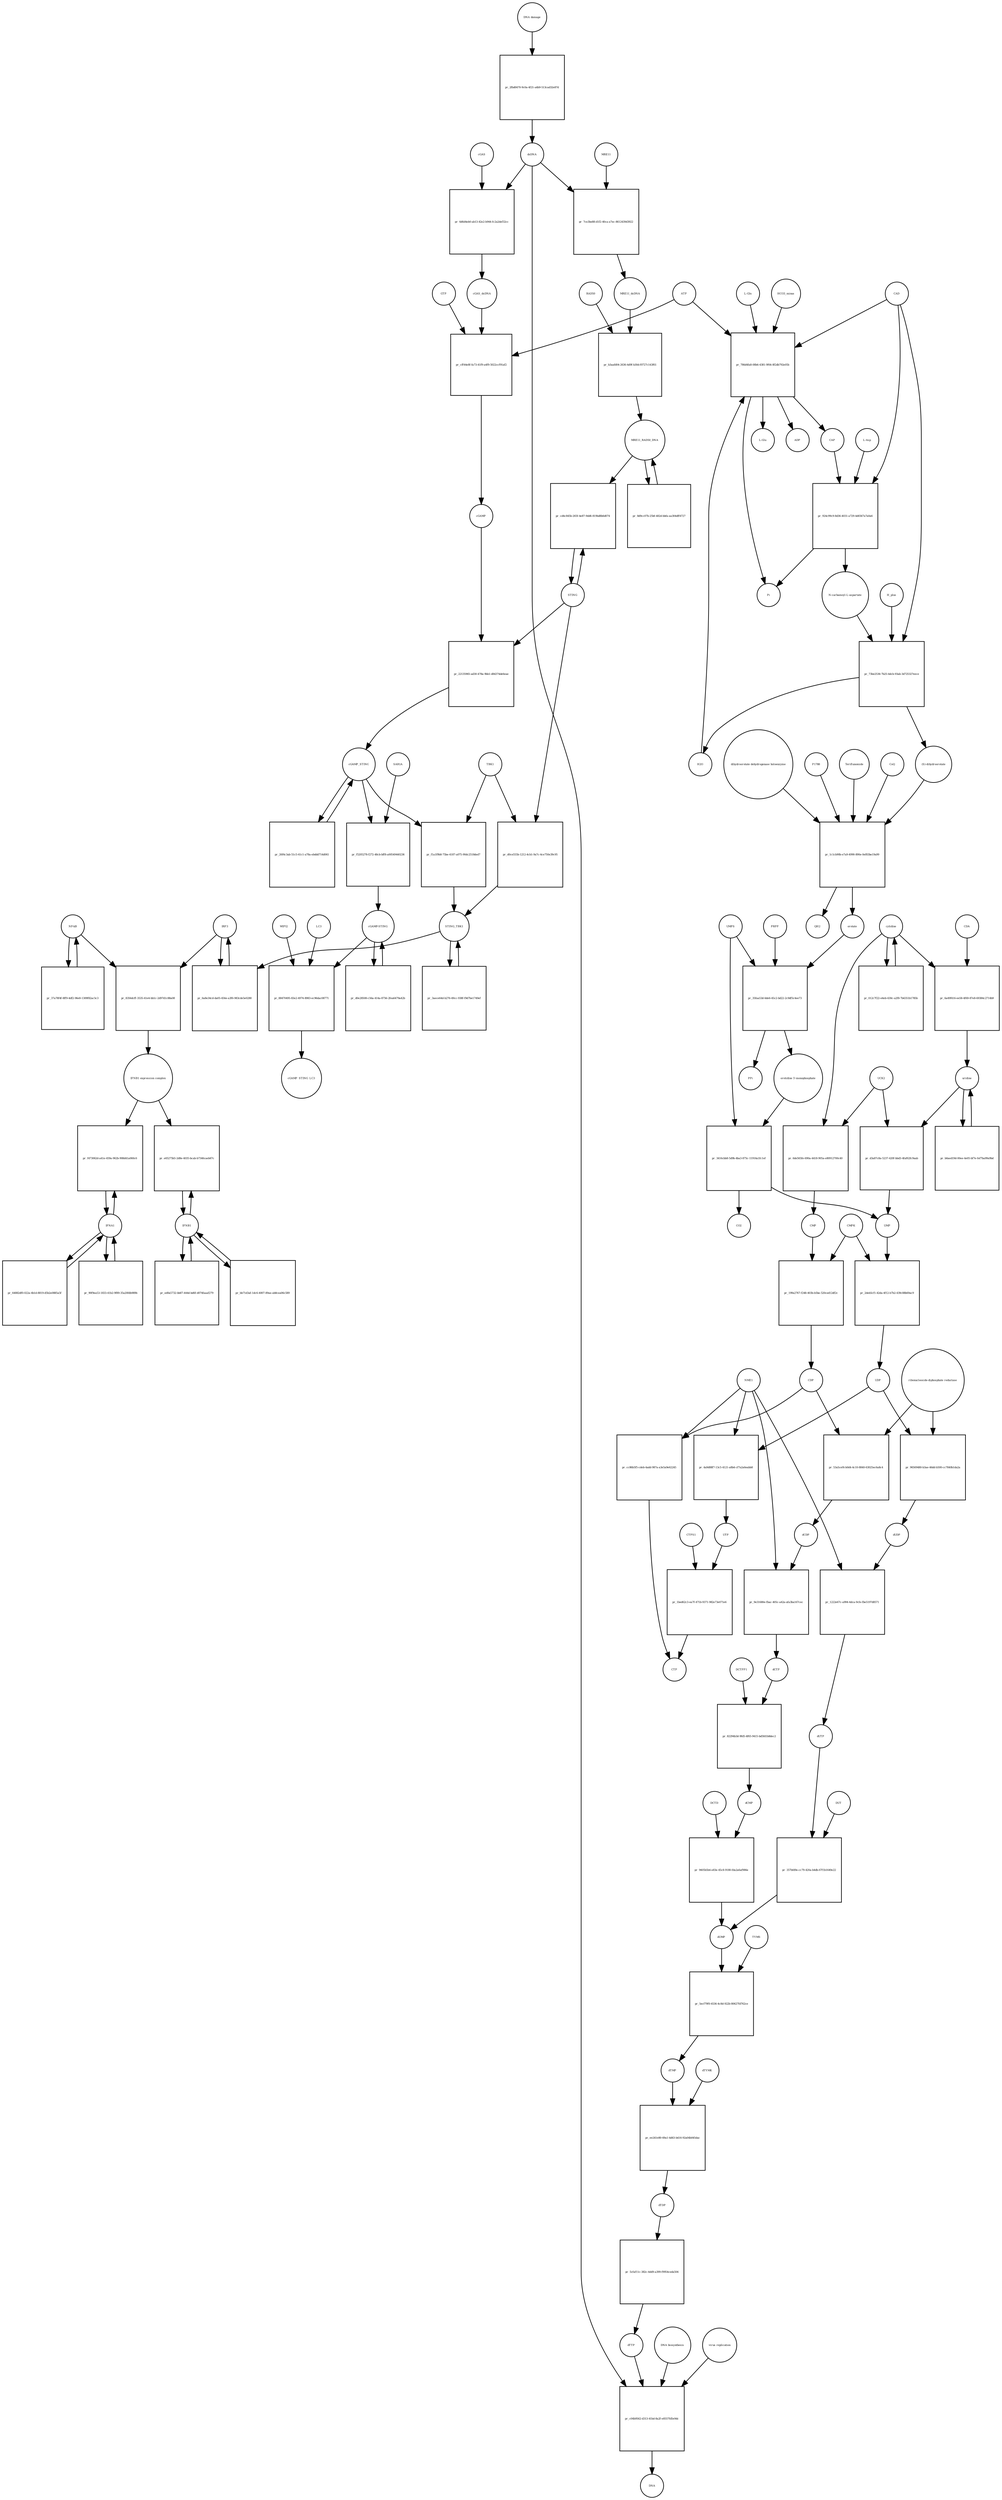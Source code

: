 strict digraph  {
"NF-kB" [annotation="urn_miriam_obo.go_GO%3A0071159", bipartite=0, cls=complex, fontsize=4, label="NF-kB", shape=circle];
"pr_8356dcff-3535-41e4-bb1c-2d97d1c88a08" [annotation="", bipartite=1, cls=process, fontsize=4, label="pr_8356dcff-3535-41e4-bb1c-2d97d1c88a08", shape=square];
"IFNB1 expression complex" [annotation="", bipartite=0, cls=complex, fontsize=4, label="IFNB1 expression complex", shape=circle];
IRF3 [annotation="urn_miriam_hgnc_6118|urn_miriam_uniprot_Q14653|urn_miriam_ensembl_ENSG00000126456|urn_miriam_refseq_NM_001571|urn_miriam_hgnc.symbol_IRF3|urn_miriam_ncbigene_3661", bipartite=0, cls="macromolecule multimer", fontsize=4, label=IRF3, shape=circle];
dCDP [annotation="urn_miriam_obo.chebi_CHEBI%3A28846", bipartite=0, cls="simple chemical", fontsize=4, label=dCDP, shape=circle];
"pr_9e31680e-fbac-405c-a42a-afa3ba167cec" [annotation="", bipartite=1, cls=process, fontsize=4, label="pr_9e31680e-fbac-405c-a42a-afa3ba167cec", shape=square];
dCTP [annotation="urn_miriam_obo.chebi_CHEBI%3A16311", bipartite=0, cls="simple chemical", fontsize=4, label=dCTP, shape=circle];
NME1 [annotation="urn_miriam_uniprot_P15531|urn_miriam_hgnc_7849", bipartite=0, cls=macromolecule, fontsize=4, label=NME1, shape=circle];
uridine [annotation="urn_miriam_obo.chebi_CHEBI%3A16704", bipartite=0, cls="simple chemical", fontsize=4, label=uridine, shape=circle];
"pr_d3a87c8a-5237-420f-bbd3-4faf62fc9aab" [annotation="", bipartite=1, cls=process, fontsize=4, label="pr_d3a87c8a-5237-420f-bbd3-4faf62fc9aab", shape=square];
UMP [annotation="urn_miriam_obo.chebi_CHEBI%3A57865", bipartite=0, cls="simple chemical", fontsize=4, label=UMP, shape=circle];
UCK2 [annotation="urn_miriam_uniprot_Q9HA47|urn_miriam_hgnc_HGNC%3A12562", bipartite=0, cls=macromolecule, fontsize=4, label=UCK2, shape=circle];
"orotidine 5'-monophosphate" [annotation="urn_miriam_obo.chebi_CHEBI%3A15842", bipartite=0, cls="simple chemical", fontsize=4, label="orotidine 5'-monophosphate", shape=circle];
"pr_3416cbb8-5d9b-4ba3-875c-11916a1fc1ef" [annotation="", bipartite=1, cls=process, fontsize=4, label="pr_3416cbb8-5d9b-4ba3-875c-11916a1fc1ef", shape=square];
UMPS [annotation="urn_miriam_ncbigene_7372|urn_miriam_refseq_NM_000373|urn_miriam_hgnc.symbol_UMPS|urn_miriam_hgnc_12563|urn_miriam_ensembl_ENSG00000114491|urn_miriam_uniprot_P11172", bipartite=0, cls="macromolecule multimer", fontsize=4, label=UMPS, shape=circle];
CO2 [annotation="urn_miriam_obo.chebi_CHEBI%3A16526", bipartite=0, cls="simple chemical", fontsize=4, label=CO2, shape=circle];
UTP [annotation="urn_miriam_obo.chebi_CHEBI%3A15713", bipartite=0, cls="simple chemical", fontsize=4, label=UTP, shape=circle];
"pr_1bed62c3-ea7f-471b-9371-982e73e071e6" [annotation="", bipartite=1, cls=process, fontsize=4, label="pr_1bed62c3-ea7f-471b-9371-982e73e071e6", shape=square];
CTP [annotation="urn_miriam_obo.chebi_CHEBI%3A17677", bipartite=0, cls="simple chemical", fontsize=4, label=CTP, shape=circle];
CTPS1 [annotation="urn_miriam_hgnc_HGNC%3A2519|urn_miriam_uniprot_P17812", bipartite=0, cls=macromolecule, fontsize=4, label=CTPS1, shape=circle];
UDP [annotation="urn_miriam_obo.chebi_CHEBI%3A17659", bipartite=0, cls="simple chemical", fontsize=4, label=UDP, shape=circle];
"pr_96569480-b3ae-46dd-b500-cc7840b1da2a" [annotation="", bipartite=1, cls=process, fontsize=4, label="pr_96569480-b3ae-46dd-b500-cc7840b1da2a", shape=square];
dUDP [annotation="urn_miriam_obo.chebi_CHEBI%3A28850", bipartite=0, cls="simple chemical", fontsize=4, label=dUDP, shape=circle];
"ribonucleoside-diphosphate reductase" [annotation="urn_miriam_brenda_1.17.4.1|urn_miriam_obo.go_GO%3A0005971", bipartite=0, cls=complex, fontsize=4, label="ribonucleoside-diphosphate reductase", shape=circle];
IFNB1 [annotation="urn_miriam_ensembl_ENSG00000171855|urn_miriam_hgnc.symbol_IFNB1|urn_miriam_hgnc_5434|urn_miriam_uniprot_P01574|urn_miriam_refseq_NM_002176|urn_miriam_ncbigene_3456", bipartite=0, cls=macromolecule, fontsize=4, label=IFNB1, shape=circle];
"pr_e65275b5-2d8e-4035-bcab-b7346caeb67c" [annotation="", bipartite=1, cls=process, fontsize=4, label="pr_e65275b5-2d8e-4035-bcab-b7346caeb67c", shape=square];
"pr_2deb5cf1-42da-4f12-b7b2-439c88b69ac9" [annotation="", bipartite=1, cls=process, fontsize=4, label="pr_2deb5cf1-42da-4f12-b7b2-439c88b69ac9", shape=square];
CMPK [annotation="urn_miriam_uniprot_P30085|urn_miriam_hgnc_HGNC%3A18170", bipartite=0, cls=macromolecule, fontsize=4, label=CMPK, shape=circle];
"cGAMP-STING" [annotation="", bipartite=0, cls=complex, fontsize=4, label="cGAMP-STING", shape=circle];
"pr_d0e28508-c56a-414a-8756-2fea6479a42b" [annotation="", bipartite=1, cls=process, fontsize=4, label="pr_d0e28508-c56a-414a-8756-2fea6479a42b", shape=square];
IFNA1 [annotation="urn_miriam_hgnc.symbol_IFNA1|urn_miriam_ncbigene_3439|urn_miriam_refseq_NM_024013|urn_miriam_uniprot_P01562|urn_miriam_hgnc_5417|urn_miriam_ensembl_ENSG00000197919", bipartite=0, cls=macromolecule, fontsize=4, label=IFNA1, shape=circle];
"pr_f473062d-a41e-459a-962b-908d41a060c6" [annotation="", bipartite=1, cls=process, fontsize=4, label="pr_f473062d-a41e-459a-962b-908d41a060c6", shape=square];
"pr_b6aed19d-00ee-4e05-bf7e-fef7ba99a9bd" [annotation="", bipartite=1, cls=process, fontsize=4, label="pr_b6aed19d-00ee-4e05-bf7e-fef7ba99a9bd", shape=square];
CDP [annotation="urn_miriam_obo.chebi_CHEBI%3A17239", bipartite=0, cls="simple chemical", fontsize=4, label=CDP, shape=circle];
"pr_53a5cef4-b0d4-4c10-8840-63025ec6a8c4" [annotation="", bipartite=1, cls=process, fontsize=4, label="pr_53a5cef4-b0d4-4c10-8840-63025ec6a8c4", shape=square];
"pr_cc86b5f5-cdeb-4add-987a-a3e5a9e62245" [annotation="", bipartite=1, cls=process, fontsize=4, label="pr_cc86b5f5-cdeb-4add-987a-a3e5a9e62245", shape=square];
dTDP [annotation="urn_miriam_obo.chebi_CHEBI%3A18075", bipartite=0, cls="simple chemical", fontsize=4, label=dTDP, shape=circle];
"pr_5cfaf11c-382c-4dd9-a399-f9954ceda504" [annotation="", bipartite=1, cls=process, fontsize=4, label="pr_5cfaf11c-382c-4dd9-a399-f9954ceda504", shape=square];
dTTP [annotation="urn_miriam_obo.chebi_CHEBI%3A18077", bipartite=0, cls="simple chemical", fontsize=4, label=dTTP, shape=circle];
CMP [annotation="urn_miriam_obo.chebi_CHEBI%3A17361", bipartite=0, cls="simple chemical", fontsize=4, label=CMP, shape=circle];
"pr_199a2767-f248-403b-b5be-520ced12df2c" [annotation="", bipartite=1, cls=process, fontsize=4, label="pr_199a2767-f248-403b-b5be-520ced12df2c", shape=square];
dUMP [annotation="urn_miriam_obo.chebi_CHEBI%3A17622", bipartite=0, cls="simple chemical", fontsize=4, label=dUMP, shape=circle];
"pr_5ecf79f0-4536-4c8d-922b-80627fd762ce" [annotation="", bipartite=1, cls=process, fontsize=4, label="pr_5ecf79f0-4536-4c8d-922b-80627fd762ce", shape=square];
dTMP [annotation="urn_miriam_obo.chebi_CHEBI%3A17013", bipartite=0, cls="simple chemical", fontsize=4, label=dTMP, shape=circle];
TYMS [annotation="urn_miriam_uniprot_P04818|urn_miriam_hgnc_HGNC%3A12441", bipartite=0, cls=macromolecule, fontsize=4, label=TYMS, shape=circle];
dsDNA [annotation="urn_miriam_obo.chebi_CHEBI%3A75909", bipartite=0, cls="simple chemical", fontsize=4, label=dsDNA, shape=circle];
"pr_c04b9562-d313-41bd-8a2f-e8557fd5e9dc" [annotation="", bipartite=1, cls=process, fontsize=4, label="pr_c04b9562-d313-41bd-8a2f-e8557fd5e9dc", shape=square];
DNA [annotation="", bipartite=0, cls="nucleic acid feature", fontsize=4, label=DNA, shape=circle];
"DNA biosynthesis" [annotation="urn_miriam_obo.go_GO%3A0071897", bipartite=0, cls=phenotype, fontsize=4, label="DNA biosynthesis", shape=circle];
"virus replication" [annotation="urn_miriam_obo.go_GO%3A0019079", bipartite=0, cls=phenotype, fontsize=4, label="virus replication", shape=circle];
MRE11_RAD50_DNA [annotation="", bipartite=0, cls=complex, fontsize=4, label=MRE11_RAD50_DNA, shape=circle];
"pr_8d9cc07b-25bf-482d-bbfa-aa304dff4727" [annotation="", bipartite=1, cls=process, fontsize=4, label="pr_8d9cc07b-25bf-482d-bbfa-aa304dff4727", shape=square];
"pr_82294b3d-9fd5-4f65-9415-bd5fd1b8dec2" [annotation="", bipartite=1, cls=process, fontsize=4, label="pr_82294b3d-9fd5-4f65-9415-bd5fd1b8dec2", shape=square];
dCMP [annotation="urn_miriam_obo.chebi_CHEBI%3A15918", bipartite=0, cls="simple chemical", fontsize=4, label=dCMP, shape=circle];
DCTPP1 [annotation="urn_miriam_uniprot_Q9H773|urn_miriam_hgnc_HGNC%3A28777", bipartite=0, cls=macromolecule, fontsize=4, label=DCTPP1, shape=circle];
"pr_bb71d3af-1dc6-4007-89ae-ab8cea06c589" [annotation="", bipartite=1, cls=process, fontsize=4, label="pr_bb71d3af-1dc6-4007-89ae-ab8cea06c589", shape=square];
"pr_ed0a5732-bb87-444d-bd6f-d074faaaf279" [annotation="", bipartite=1, cls=process, fontsize=4, label="pr_ed0a5732-bb87-444d-bd6f-d074faaaf279", shape=square];
ATP [annotation="urn_miriam_obo.chebi_CHEBI%3A15422", bipartite=0, cls="simple chemical", fontsize=4, label=ATP, shape=circle];
"pr_cff44e8f-fa73-41f9-a4f9-5022ccf91af2" [annotation="", bipartite=1, cls=process, fontsize=4, label="pr_cff44e8f-fa73-41f9-a4f9-5022ccf91af2", shape=square];
GTP [annotation="urn_miriam_obo.chebi_CHEBI%3A15996", bipartite=0, cls="simple chemical", fontsize=4, label=GTP, shape=circle];
cGAMP [annotation="urn_miriam_obo.chebi_CHEBI%3A75947", bipartite=0, cls="simple chemical", fontsize=4, label=cGAMP, shape=circle];
cGAS_dsDNA [annotation=urn_miriam_pubmed_28363908, bipartite=0, cls=complex, fontsize=4, label=cGAS_dsDNA, shape=circle];
cytidine [annotation="urn_miriam_obo.chebi_CHEBI%3A17562", bipartite=0, cls="simple chemical", fontsize=4, label=cytidine, shape=circle];
"pr_6de565fe-690a-4418-905a-e80912700c40" [annotation="", bipartite=1, cls=process, fontsize=4, label="pr_6de565fe-690a-4418-905a-e80912700c40", shape=square];
"pr_22135965-ad30-478a-9bb1-d84374de6eae" [annotation="", bipartite=1, cls=process, fontsize=4, label="pr_22135965-ad30-478a-9bb1-d84374de6eae", shape=square];
STING [annotation=urn_miriam_uniprot_Q86WV6, bipartite=0, cls="macromolecule multimer", fontsize=4, label=STING, shape=circle];
cGAMP_STING [annotation="urn_miriam_obo.go_GO%3A1990231", bipartite=0, cls=complex, fontsize=4, label=cGAMP_STING, shape=circle];
"L-Gln" [annotation="urn_miriam_obo.chebi_CHEBI%3A18050", bipartite=0, cls="simple chemical", fontsize=4, label="L-Gln", shape=circle];
"pr_786d4fa8-08b6-4381-9f64-8f2db792e05b" [annotation="", bipartite=1, cls=process, fontsize=4, label="pr_786d4fa8-08b6-4381-9f64-8f2db792e05b", shape=square];
CAP [annotation="urn_miriam_obo.chebi_CHEBI%3A17672", bipartite=0, cls="simple chemical", fontsize=4, label=CAP, shape=circle];
CAD [annotation="urn_miriam_refseq_NM_001306079|urn_miriam_hgnc_1424|urn_miriam_hgnc.symbol_CAD|urn_miriam_uniprot_P27708|urn_miriam_ncbigene_790|urn_miriam_ensembl_ENSG00000084774", bipartite=0, cls=macromolecule, fontsize=4, label=CAD, shape=circle];
HCO3_minus [annotation="urn_miriam_obo.chebi_CHEBI%3A17544", bipartite=0, cls="simple chemical", fontsize=4, label=HCO3_minus, shape=circle];
H2O [annotation="urn_miriam_obo.chebi_CHEBI%3A15377", bipartite=0, cls="simple chemical", fontsize=4, label=H2O, shape=circle];
"L-Glu" [annotation="urn_miriam_obo.chebi_CHEBI%3A16015", bipartite=0, cls="simple chemical", fontsize=4, label="L-Glu", shape=circle];
ADP [annotation="urn_miriam_obo.chebi_CHEBI%3A16761", bipartite=0, cls="simple chemical", fontsize=4, label=ADP, shape=circle];
Pi [annotation="urn_miriam_obo.chebi_CHEBI%3A18367", bipartite=0, cls="simple chemical", fontsize=4, label=Pi, shape=circle];
"pr_4a9d88f7-13c5-4121-a8b4-cf7a2a6eabb8" [annotation="", bipartite=1, cls=process, fontsize=4, label="pr_4a9d88f7-13c5-4121-a8b4-cf7a2a6eabb8", shape=square];
"N-carbamoyl-L-aspartate" [annotation="urn_miriam_obo.chebi_CHEBI%3A32814", bipartite=0, cls="simple chemical", fontsize=4, label="N-carbamoyl-L-aspartate", shape=circle];
"pr_73be2536-7b25-4dcb-93ab-3d725327eece" [annotation="", bipartite=1, cls=process, fontsize=4, label="pr_73be2536-7b25-4dcb-93ab-3d725327eece", shape=square];
"(S)-dihydroorotate" [annotation="urn_miriam_obo.chebi_CHEBI%3A30864", bipartite=0, cls="simple chemical", fontsize=4, label="(S)-dihydroorotate", shape=circle];
H_plus [annotation="urn_miriam_obo.chebi_CHEBI%3A15378", bipartite=0, cls="simple chemical", fontsize=4, label=H_plus, shape=circle];
"pr_37a78f4f-8ff9-4df2-96e8-1309f82ac5c3" [annotation="", bipartite=1, cls=process, fontsize=4, label="pr_37a78f4f-8ff9-4df2-96e8-1309f82ac5c3", shape=square];
"pr_90f9ea53-1833-41b2-9f89-35a20fdb989b" [annotation="", bipartite=1, cls=process, fontsize=4, label="pr_90f9ea53-1833-41b2-9f89-35a20fdb989b", shape=square];
TBK1 [annotation="urn_miriam_hgnc.symbol_TBK1|urn_miriam_ensembl_ENSG00000183735|urn_miriam_uniprot_Q9UHD2|urn_miriam_refseq_NM_013254|urn_miriam_hgnc_11584|urn_miriam_ncbigene_29110", bipartite=0, cls=macromolecule, fontsize=4, label=TBK1, shape=circle];
"pr_f1a1f9b8-75be-4187-a075-90dc2518ded7" [annotation="", bipartite=1, cls=process, fontsize=4, label="pr_f1a1f9b8-75be-4187-a075-90dc2518ded7", shape=square];
STING_TBK1 [annotation=urn_miriam_pubmed_30842653, bipartite=0, cls=complex, fontsize=4, label=STING_TBK1, shape=circle];
"pr_cd4c845b-265f-4e87-9dd6-819bd8b6d074" [annotation="", bipartite=1, cls=process, fontsize=4, label="pr_cd4c845b-265f-4e87-9dd6-819bd8b6d074", shape=square];
"pr_64882df0-022a-4b1d-8819-d5b2e0885a5f" [annotation="", bipartite=1, cls=process, fontsize=4, label="pr_64882df0-022a-4b1d-8819-d5b2e0885a5f", shape=square];
"pr_6d6d4eb0-ab13-42e2-b944-fc2a2def32cc" [annotation="", bipartite=1, cls=process, fontsize=4, label="pr_6d6d4eb0-ab13-42e2-b944-fc2a2def32cc", shape=square];
cGAS [annotation="urn_miriam_ensembl_ENSG00000164430|urn_miriam_hgnc_21367|urn_miriam_ncbigene_115004|urn_miriam_uniprot_Q8N884|urn_miriam_hgnc.symbol_CGAS|urn_miriam_refseq_NM_138441", bipartite=0, cls=macromolecule, fontsize=4, label=cGAS, shape=circle];
"pr_3aece64d-b276-49cc-938f-f9d7be1749ef" [annotation="", bipartite=1, cls=process, fontsize=4, label="pr_3aece64d-b276-49cc-938f-f9d7be1749ef", shape=square];
orotate [annotation="urn_miriam_obo.chebi_CHEBI%3A30839", bipartite=0, cls="simple chemical", fontsize=4, label=orotate, shape=circle];
"pr_35faa53d-6de6-45c2-bd22-2c9df5c4ee73" [annotation="", bipartite=1, cls=process, fontsize=4, label="pr_35faa53d-6de6-45c2-bd22-2c9df5c4ee73", shape=square];
PRPP [annotation="urn_miriam_obo.chebi_CHEBI%3A17111", bipartite=0, cls="simple chemical", fontsize=4, label=PRPP, shape=circle];
PPi [annotation="urn_miriam_obo.chebi_CHEBI%3A18361", bipartite=0, cls="simple chemical", fontsize=4, label=PPi, shape=circle];
"pr_012c7f22-e4eb-430c-a2f8-7b4351b1785b" [annotation="", bipartite=1, cls=process, fontsize=4, label="pr_012c7f22-e4eb-430c-a2f8-7b4351b1785b", shape=square];
"pr_6a8e34cd-da05-456e-a3f6-983cde5e0280" [annotation="", bipartite=1, cls=process, fontsize=4, label="pr_6a8e34cd-da05-456e-a3f6-983cde5e0280", shape=square];
"pr_26f4c3ab-51c5-41c1-a78a-ebddd714d061" [annotation="", bipartite=1, cls=process, fontsize=4, label="pr_26f4c3ab-51c5-41c1-a78a-ebddd714d061", shape=square];
RAD50 [annotation="urn_miriam_ncbigene_10111|urn_miriam_refseq_NM_005732|urn_miriam_uniprot_Q92878|urn_miriam_hgnc.symbol_RAD50|urn_miriam_ensembl_ENSG00000113522|urn_miriam_hgnc_9816", bipartite=0, cls="macromolecule multimer", fontsize=4, label=RAD50, shape=circle];
"pr_b3aafd04-2636-4d9f-b30d-f0727c143f61" [annotation="", bipartite=1, cls=process, fontsize=4, label="pr_b3aafd04-2636-4d9f-b30d-f0727c143f61", shape=square];
MRE11_dsDNA [annotation="urn_miriam_obo.go_GO%3A0003690", bipartite=0, cls=complex, fontsize=4, label=MRE11_dsDNA, shape=circle];
"pr_1c1cb90b-e7a9-4990-890e-0ef83be19a99" [annotation="", bipartite=1, cls=process, fontsize=4, label="pr_1c1cb90b-e7a9-4990-890e-0ef83be19a99", shape=square];
"dihydroorotate dehydrogenase holoenzyme" [annotation="urn_miriam_ncbigene_1723|urn_miriam_hgnc_HGNC%3A2867|urn_miriam_hgnc.symbol_DHODH", bipartite=0, cls="simple chemical", fontsize=4, label="dihydroorotate dehydrogenase holoenzyme", shape=circle];
P1788 [annotation=urn_miriam_pubmed_31740051, bipartite=0, cls="simple chemical", fontsize=4, label=P1788, shape=circle];
Teriflunomide [annotation=urn_miriam_drugbank_DB08880, bipartite=0, cls="simple chemical", fontsize=4, label=Teriflunomide, shape=circle];
CoQ [annotation="urn_miriam_obo.chebi_CHEBI%3A16389", bipartite=0, cls="simple chemical", fontsize=4, label=CoQ, shape=circle];
QH2 [annotation="urn_miriam_obo.chebi_CHEBI%3A17976", bipartite=0, cls="simple chemical", fontsize=4, label=QH2, shape=circle];
"pr_1222e67c-a994-4dca-9cfe-fbe5197d8571" [annotation="", bipartite=1, cls=process, fontsize=4, label="pr_1222e67c-a994-4dca-9cfe-fbe5197d8571", shape=square];
dUTP [annotation="urn_miriam_obo.chebi_CHEBI%3A17625", bipartite=0, cls="simple chemical", fontsize=4, label=dUTP, shape=circle];
"pr_6a49f416-ee58-4f69-87e8-69384c2714b9" [annotation="", bipartite=1, cls=process, fontsize=4, label="pr_6a49f416-ee58-4f69-87e8-69384c2714b9", shape=square];
CDA [annotation="urn_miriam_uniprot_P32320|urn_miriam_ncbigene_978|urn_miriam_refseq_NM_001785|urn_miriam_ensembl_ENSG00000158825|urn_miriam_hgnc.symbol_CDA|urn_miriam_hgnc_1712", bipartite=0, cls=macromolecule, fontsize=4, label=CDA, shape=circle];
"pr_357bfd9e-cc79-420a-b4db-67f1b1649e22" [annotation="", bipartite=1, cls=process, fontsize=4, label="pr_357bfd9e-cc79-420a-b4db-67f1b1649e22", shape=square];
DUT [annotation="urn_miriam_hgnc_HGNC%3A3078|urn_miriam_uniprot_P33316", bipartite=0, cls=macromolecule, fontsize=4, label=DUT, shape=circle];
"pr_88470495-83e2-4974-8983-ec96dac08771" [annotation="", bipartite=1, cls=process, fontsize=4, label="pr_88470495-83e2-4974-8983-ec96dac08771", shape=square];
LC3 [annotation="", bipartite=0, cls=macromolecule, fontsize=4, label=LC3, shape=circle];
cGAMP_STING_LC3 [annotation="", bipartite=0, cls=complex, fontsize=4, label=cGAMP_STING_LC3, shape=circle];
WIPI2 [annotation="urn_miriam_refseq_NM_015610|urn_miriam_hgnc_32225|urn_miriam_hgnc.symbol_WIPI2|urn_miriam_ensembl_ENSG00000157954|urn_miriam_ncbigene_26100|urn_miriam_uniprot_Q9Y4P8", bipartite=0, cls=macromolecule, fontsize=4, label=WIPI2, shape=circle];
"pr_924c99c9-8d36-4031-a729-4d6567a7a0a6" [annotation="", bipartite=1, cls=process, fontsize=4, label="pr_924c99c9-8d36-4031-a729-4d6567a7a0a6", shape=square];
"L-Asp" [annotation="urn_miriam_obo.chebi_CHEBI%3A29991", bipartite=0, cls="simple chemical", fontsize=4, label="L-Asp", shape=circle];
"pr_7ce3be88-d1f2-40ca-a7ec-8612439d3922" [annotation="", bipartite=1, cls=process, fontsize=4, label="pr_7ce3be88-d1f2-40ca-a7ec-8612439d3922", shape=square];
MRE11 [annotation="urn_miriam_hgnc.symbol_MRE11|urn_miriam_ncbigene_4361|urn_miriam_uniprot_P49959|urn_miriam_ensembl_ENSG00000020922|urn_miriam_refseq_NM_005591|urn_miriam_hgnc_7230", bipartite=0, cls="macromolecule multimer", fontsize=4, label=MRE11, shape=circle];
"pr_ee241e80-69a1-4d63-b416-92a04b045dac" [annotation="", bipartite=1, cls=process, fontsize=4, label="pr_ee241e80-69a1-4d63-b416-92a04b045dac", shape=square];
dTYMK [annotation="urn_miriam_uniprot_P23919|urn_miriam_hgnc_HGNC%3A3061", bipartite=0, cls=macromolecule, fontsize=4, label=dTYMK, shape=circle];
"pr_f5205278-f272-48cb-bff8-a00549440236" [annotation="", bipartite=1, cls=process, fontsize=4, label="pr_f5205278-f272-48cb-bff8-a00549440236", shape=square];
SAR1A [annotation="urn_miriam_uniprot_Q9NR31|urn_miriam_ensembl_ENSG00000079332|urn_miriam_hgnc_10534|urn_miriam_hgnc.symbol_SAR1A|urn_miriam_refseq_NM_001142648|urn_miriam_ncbigene_56681", bipartite=0, cls=macromolecule, fontsize=4, label=SAR1A, shape=circle];
"pr_d0ce555b-1212-4cb1-9a7c-4ce750e39c95" [annotation="", bipartite=1, cls=process, fontsize=4, label="pr_d0ce555b-1212-4cb1-9a7c-4ce750e39c95", shape=square];
"pr_2fbd0470-9c0a-4f21-a4b9-513cad32e87d" [annotation="", bipartite=1, cls=process, fontsize=4, label="pr_2fbd0470-9c0a-4f21-a4b9-513cad32e87d", shape=square];
"DNA damage" [annotation="", bipartite=0, cls=phenotype, fontsize=4, label="DNA damage", shape=circle];
"pr_9405b5b4-e83e-45c8-9180-fda2a6af986e" [annotation="", bipartite=1, cls=process, fontsize=4, label="pr_9405b5b4-e83e-45c8-9180-fda2a6af986e", shape=square];
DCTD [annotation="urn_miriam_uniprot_P32321|urn_miriam_hgnc_HGNC%3A2710", bipartite=0, cls=macromolecule, fontsize=4, label=DCTD, shape=circle];
"NF-kB" -> "pr_8356dcff-3535-41e4-bb1c-2d97d1c88a08"  [annotation="", interaction_type=consumption];
"NF-kB" -> "pr_37a78f4f-8ff9-4df2-96e8-1309f82ac5c3"  [annotation="", interaction_type=consumption];
"pr_8356dcff-3535-41e4-bb1c-2d97d1c88a08" -> "IFNB1 expression complex"  [annotation="", interaction_type=production];
"IFNB1 expression complex" -> "pr_e65275b5-2d8e-4035-bcab-b7346caeb67c"  [annotation=urn_miriam_pubmed_20610653, interaction_type=stimulation];
"IFNB1 expression complex" -> "pr_f473062d-a41e-459a-962b-908d41a060c6"  [annotation=urn_miriam_pubmed_16979567, interaction_type=stimulation];
IRF3 -> "pr_8356dcff-3535-41e4-bb1c-2d97d1c88a08"  [annotation="", interaction_type=consumption];
IRF3 -> "pr_6a8e34cd-da05-456e-a3f6-983cde5e0280"  [annotation="", interaction_type=consumption];
dCDP -> "pr_9e31680e-fbac-405c-a42a-afa3ba167cec"  [annotation="", interaction_type=consumption];
"pr_9e31680e-fbac-405c-a42a-afa3ba167cec" -> dCTP  [annotation="", interaction_type=production];
dCTP -> "pr_82294b3d-9fd5-4f65-9415-bd5fd1b8dec2"  [annotation="", interaction_type=consumption];
NME1 -> "pr_9e31680e-fbac-405c-a42a-afa3ba167cec"  [annotation=urn_miriam_pubmed_17827303, interaction_type=catalysis];
NME1 -> "pr_cc86b5f5-cdeb-4add-987a-a3e5a9e62245"  [annotation=urn_miriam_pubmed_28458037, interaction_type=catalysis];
NME1 -> "pr_4a9d88f7-13c5-4121-a8b4-cf7a2a6eabb8"  [annotation=urn_miriam_pubmed_28458037, interaction_type=catalysis];
NME1 -> "pr_1222e67c-a994-4dca-9cfe-fbe5197d8571"  [annotation=urn_miriam_pubmed_17827303, interaction_type=catalysis];
uridine -> "pr_d3a87c8a-5237-420f-bbd3-4faf62fc9aab"  [annotation="", interaction_type=consumption];
uridine -> "pr_b6aed19d-00ee-4e05-bf7e-fef7ba99a9bd"  [annotation="", interaction_type=consumption];
"pr_d3a87c8a-5237-420f-bbd3-4faf62fc9aab" -> UMP  [annotation="", interaction_type=production];
UMP -> "pr_2deb5cf1-42da-4f12-b7b2-439c88b69ac9"  [annotation="", interaction_type=consumption];
UCK2 -> "pr_d3a87c8a-5237-420f-bbd3-4faf62fc9aab"  [annotation=urn_miriam_pubmed_15130468, interaction_type=catalysis];
UCK2 -> "pr_6de565fe-690a-4418-905a-e80912700c40"  [annotation=urn_miriam_pubmed_15130468, interaction_type=catalysis];
"orotidine 5'-monophosphate" -> "pr_3416cbb8-5d9b-4ba3-875c-11916a1fc1ef"  [annotation="", interaction_type=consumption];
"pr_3416cbb8-5d9b-4ba3-875c-11916a1fc1ef" -> UMP  [annotation="", interaction_type=production];
"pr_3416cbb8-5d9b-4ba3-875c-11916a1fc1ef" -> CO2  [annotation="", interaction_type=production];
UMPS -> "pr_3416cbb8-5d9b-4ba3-875c-11916a1fc1ef"  [annotation=urn_miriam_reactome_REACT_1698, interaction_type=catalysis];
UMPS -> "pr_35faa53d-6de6-45c2-bd22-2c9df5c4ee73"  [annotation=urn_miriam_reactome_REACT_1698, interaction_type=catalysis];
UTP -> "pr_1bed62c3-ea7f-471b-9371-982e73e071e6"  [annotation="", interaction_type=consumption];
"pr_1bed62c3-ea7f-471b-9371-982e73e071e6" -> CTP  [annotation="", interaction_type=production];
CTPS1 -> "pr_1bed62c3-ea7f-471b-9371-982e73e071e6"  [annotation=urn_miriam_pubmed_5411547, interaction_type=catalysis];
UDP -> "pr_96569480-b3ae-46dd-b500-cc7840b1da2a"  [annotation="", interaction_type=consumption];
UDP -> "pr_4a9d88f7-13c5-4121-a8b4-cf7a2a6eabb8"  [annotation="", interaction_type=consumption];
"pr_96569480-b3ae-46dd-b500-cc7840b1da2a" -> dUDP  [annotation="", interaction_type=production];
dUDP -> "pr_1222e67c-a994-4dca-9cfe-fbe5197d8571"  [annotation="", interaction_type=consumption];
"ribonucleoside-diphosphate reductase" -> "pr_96569480-b3ae-46dd-b500-cc7840b1da2a"  [annotation=urn_miriam_pubmed_24809024, interaction_type=catalysis];
"ribonucleoside-diphosphate reductase" -> "pr_53a5cef4-b0d4-4c10-8840-63025ec6a8c4"  [annotation=urn_miriam_pubmed_24809024, interaction_type=catalysis];
IFNB1 -> "pr_e65275b5-2d8e-4035-bcab-b7346caeb67c"  [annotation="", interaction_type=consumption];
IFNB1 -> "pr_bb71d3af-1dc6-4007-89ae-ab8cea06c589"  [annotation="", interaction_type=consumption];
IFNB1 -> "pr_ed0a5732-bb87-444d-bd6f-d074faaaf279"  [annotation="", interaction_type=consumption];
"pr_e65275b5-2d8e-4035-bcab-b7346caeb67c" -> IFNB1  [annotation="", interaction_type=production];
"pr_2deb5cf1-42da-4f12-b7b2-439c88b69ac9" -> UDP  [annotation="", interaction_type=production];
CMPK -> "pr_2deb5cf1-42da-4f12-b7b2-439c88b69ac9"  [annotation=urn_miriam_pubmed_10462544, interaction_type=catalysis];
CMPK -> "pr_199a2767-f248-403b-b5be-520ced12df2c"  [annotation=urn_miriam_pubmed_10462544, interaction_type=catalysis];
"cGAMP-STING" -> "pr_d0e28508-c56a-414a-8756-2fea6479a42b"  [annotation="", interaction_type=consumption];
"cGAMP-STING" -> "pr_88470495-83e2-4974-8983-ec96dac08771"  [annotation="", interaction_type=consumption];
"pr_d0e28508-c56a-414a-8756-2fea6479a42b" -> "cGAMP-STING"  [annotation="", interaction_type=production];
IFNA1 -> "pr_f473062d-a41e-459a-962b-908d41a060c6"  [annotation="", interaction_type=consumption];
IFNA1 -> "pr_90f9ea53-1833-41b2-9f89-35a20fdb989b"  [annotation="", interaction_type=consumption];
IFNA1 -> "pr_64882df0-022a-4b1d-8819-d5b2e0885a5f"  [annotation="", interaction_type=consumption];
"pr_f473062d-a41e-459a-962b-908d41a060c6" -> IFNA1  [annotation="", interaction_type=production];
"pr_b6aed19d-00ee-4e05-bf7e-fef7ba99a9bd" -> uridine  [annotation="", interaction_type=production];
CDP -> "pr_53a5cef4-b0d4-4c10-8840-63025ec6a8c4"  [annotation="", interaction_type=consumption];
CDP -> "pr_cc86b5f5-cdeb-4add-987a-a3e5a9e62245"  [annotation="", interaction_type=consumption];
"pr_53a5cef4-b0d4-4c10-8840-63025ec6a8c4" -> dCDP  [annotation="", interaction_type=production];
"pr_cc86b5f5-cdeb-4add-987a-a3e5a9e62245" -> CTP  [annotation="", interaction_type=production];
dTDP -> "pr_5cfaf11c-382c-4dd9-a399-f9954ceda504"  [annotation="", interaction_type=consumption];
"pr_5cfaf11c-382c-4dd9-a399-f9954ceda504" -> dTTP  [annotation="", interaction_type=production];
dTTP -> "pr_c04b9562-d313-41bd-8a2f-e8557fd5e9dc"  [annotation="", interaction_type=consumption];
CMP -> "pr_199a2767-f248-403b-b5be-520ced12df2c"  [annotation="", interaction_type=consumption];
"pr_199a2767-f248-403b-b5be-520ced12df2c" -> CDP  [annotation="", interaction_type=production];
dUMP -> "pr_5ecf79f0-4536-4c8d-922b-80627fd762ce"  [annotation="", interaction_type=consumption];
"pr_5ecf79f0-4536-4c8d-922b-80627fd762ce" -> dTMP  [annotation="", interaction_type=production];
dTMP -> "pr_ee241e80-69a1-4d63-b416-92a04b045dac"  [annotation="", interaction_type=consumption];
TYMS -> "pr_5ecf79f0-4536-4c8d-922b-80627fd762ce"  [annotation=urn_miriam_pubmed_3099389, interaction_type=catalysis];
dsDNA -> "pr_c04b9562-d313-41bd-8a2f-e8557fd5e9dc"  [annotation="", interaction_type=consumption];
dsDNA -> "pr_6d6d4eb0-ab13-42e2-b944-fc2a2def32cc"  [annotation="", interaction_type=consumption];
dsDNA -> "pr_7ce3be88-d1f2-40ca-a7ec-8612439d3922"  [annotation="", interaction_type=consumption];
"pr_c04b9562-d313-41bd-8a2f-e8557fd5e9dc" -> DNA  [annotation="", interaction_type=production];
"DNA biosynthesis" -> "pr_c04b9562-d313-41bd-8a2f-e8557fd5e9dc"  [annotation="", interaction_type=catalysis];
"virus replication" -> "pr_c04b9562-d313-41bd-8a2f-e8557fd5e9dc"  [annotation="", interaction_type=inhibition];
MRE11_RAD50_DNA -> "pr_8d9cc07b-25bf-482d-bbfa-aa304dff4727"  [annotation="", interaction_type=consumption];
MRE11_RAD50_DNA -> "pr_cd4c845b-265f-4e87-9dd6-819bd8b6d074"  [annotation=urn_miriam_pubmed_23388631, interaction_type=catalysis];
"pr_8d9cc07b-25bf-482d-bbfa-aa304dff4727" -> MRE11_RAD50_DNA  [annotation="", interaction_type=production];
"pr_82294b3d-9fd5-4f65-9415-bd5fd1b8dec2" -> dCMP  [annotation="", interaction_type=production];
dCMP -> "pr_9405b5b4-e83e-45c8-9180-fda2a6af986e"  [annotation="", interaction_type=consumption];
DCTPP1 -> "pr_82294b3d-9fd5-4f65-9415-bd5fd1b8dec2"  [annotation=urn_miriam_pubmed_13788541, interaction_type=catalysis];
"pr_bb71d3af-1dc6-4007-89ae-ab8cea06c589" -> IFNB1  [annotation="", interaction_type=production];
"pr_ed0a5732-bb87-444d-bd6f-d074faaaf279" -> IFNB1  [annotation="", interaction_type=production];
ATP -> "pr_cff44e8f-fa73-41f9-a4f9-5022ccf91af2"  [annotation="", interaction_type=consumption];
ATP -> "pr_786d4fa8-08b6-4381-9f64-8f2db792e05b"  [annotation="", interaction_type=consumption];
"pr_cff44e8f-fa73-41f9-a4f9-5022ccf91af2" -> cGAMP  [annotation="", interaction_type=production];
GTP -> "pr_cff44e8f-fa73-41f9-a4f9-5022ccf91af2"  [annotation="", interaction_type=consumption];
cGAMP -> "pr_22135965-ad30-478a-9bb1-d84374de6eae"  [annotation="", interaction_type=consumption];
cGAS_dsDNA -> "pr_cff44e8f-fa73-41f9-a4f9-5022ccf91af2"  [annotation=urn_miriam_pubmed_29622565, interaction_type=catalysis];
cytidine -> "pr_6de565fe-690a-4418-905a-e80912700c40"  [annotation="", interaction_type=consumption];
cytidine -> "pr_012c7f22-e4eb-430c-a2f8-7b4351b1785b"  [annotation="", interaction_type=consumption];
cytidine -> "pr_6a49f416-ee58-4f69-87e8-69384c2714b9"  [annotation="", interaction_type=consumption];
"pr_6de565fe-690a-4418-905a-e80912700c40" -> CMP  [annotation="", interaction_type=production];
"pr_22135965-ad30-478a-9bb1-d84374de6eae" -> cGAMP_STING  [annotation="", interaction_type=production];
STING -> "pr_22135965-ad30-478a-9bb1-d84374de6eae"  [annotation="", interaction_type=consumption];
STING -> "pr_cd4c845b-265f-4e87-9dd6-819bd8b6d074"  [annotation="", interaction_type=consumption];
STING -> "pr_d0ce555b-1212-4cb1-9a7c-4ce750e39c95"  [annotation="", interaction_type=consumption];
cGAMP_STING -> "pr_f1a1f9b8-75be-4187-a075-90dc2518ded7"  [annotation="", interaction_type=consumption];
cGAMP_STING -> "pr_26f4c3ab-51c5-41c1-a78a-ebddd714d061"  [annotation="", interaction_type=consumption];
cGAMP_STING -> "pr_f5205278-f272-48cb-bff8-a00549440236"  [annotation="", interaction_type=consumption];
"L-Gln" -> "pr_786d4fa8-08b6-4381-9f64-8f2db792e05b"  [annotation="", interaction_type=consumption];
"pr_786d4fa8-08b6-4381-9f64-8f2db792e05b" -> CAP  [annotation="", interaction_type=production];
"pr_786d4fa8-08b6-4381-9f64-8f2db792e05b" -> "L-Glu"  [annotation="", interaction_type=production];
"pr_786d4fa8-08b6-4381-9f64-8f2db792e05b" -> ADP  [annotation="", interaction_type=production];
"pr_786d4fa8-08b6-4381-9f64-8f2db792e05b" -> Pi  [annotation="", interaction_type=production];
CAP -> "pr_924c99c9-8d36-4031-a729-4d6567a7a0a6"  [annotation="", interaction_type=consumption];
CAD -> "pr_786d4fa8-08b6-4381-9f64-8f2db792e05b"  [annotation=urn_miriam_reactome_REACT_73577, interaction_type=catalysis];
CAD -> "pr_73be2536-7b25-4dcb-93ab-3d725327eece"  [annotation=urn_miriam_reactome_REACT_1698, interaction_type=catalysis];
CAD -> "pr_924c99c9-8d36-4031-a729-4d6567a7a0a6"  [annotation=urn_miriam_reactome_REACT_1698, interaction_type=catalysis];
HCO3_minus -> "pr_786d4fa8-08b6-4381-9f64-8f2db792e05b"  [annotation="", interaction_type=consumption];
H2O -> "pr_786d4fa8-08b6-4381-9f64-8f2db792e05b"  [annotation="", interaction_type=consumption];
"pr_4a9d88f7-13c5-4121-a8b4-cf7a2a6eabb8" -> UTP  [annotation="", interaction_type=production];
"N-carbamoyl-L-aspartate" -> "pr_73be2536-7b25-4dcb-93ab-3d725327eece"  [annotation="", interaction_type=consumption];
"pr_73be2536-7b25-4dcb-93ab-3d725327eece" -> "(S)-dihydroorotate"  [annotation="", interaction_type=production];
"pr_73be2536-7b25-4dcb-93ab-3d725327eece" -> H2O  [annotation="", interaction_type=production];
"(S)-dihydroorotate" -> "pr_1c1cb90b-e7a9-4990-890e-0ef83be19a99"  [annotation="", interaction_type=consumption];
H_plus -> "pr_73be2536-7b25-4dcb-93ab-3d725327eece"  [annotation="", interaction_type=consumption];
"pr_37a78f4f-8ff9-4df2-96e8-1309f82ac5c3" -> "NF-kB"  [annotation="", interaction_type=production];
"pr_90f9ea53-1833-41b2-9f89-35a20fdb989b" -> IFNA1  [annotation="", interaction_type=production];
TBK1 -> "pr_f1a1f9b8-75be-4187-a075-90dc2518ded7"  [annotation="", interaction_type=consumption];
TBK1 -> "pr_d0ce555b-1212-4cb1-9a7c-4ce750e39c95"  [annotation="", interaction_type=consumption];
"pr_f1a1f9b8-75be-4187-a075-90dc2518ded7" -> STING_TBK1  [annotation="", interaction_type=production];
STING_TBK1 -> "pr_3aece64d-b276-49cc-938f-f9d7be1749ef"  [annotation="", interaction_type=consumption];
STING_TBK1 -> "pr_6a8e34cd-da05-456e-a3f6-983cde5e0280"  [annotation="urn_miriam_pubmed_22394562|urn_miriam_pubmed_25636800", interaction_type=catalysis];
"pr_cd4c845b-265f-4e87-9dd6-819bd8b6d074" -> STING  [annotation="", interaction_type=production];
"pr_64882df0-022a-4b1d-8819-d5b2e0885a5f" -> IFNA1  [annotation="", interaction_type=production];
"pr_6d6d4eb0-ab13-42e2-b944-fc2a2def32cc" -> cGAS_dsDNA  [annotation="", interaction_type=production];
cGAS -> "pr_6d6d4eb0-ab13-42e2-b944-fc2a2def32cc"  [annotation="", interaction_type=consumption];
"pr_3aece64d-b276-49cc-938f-f9d7be1749ef" -> STING_TBK1  [annotation="", interaction_type=production];
orotate -> "pr_35faa53d-6de6-45c2-bd22-2c9df5c4ee73"  [annotation="", interaction_type=consumption];
"pr_35faa53d-6de6-45c2-bd22-2c9df5c4ee73" -> "orotidine 5'-monophosphate"  [annotation="", interaction_type=production];
"pr_35faa53d-6de6-45c2-bd22-2c9df5c4ee73" -> PPi  [annotation="", interaction_type=production];
PRPP -> "pr_35faa53d-6de6-45c2-bd22-2c9df5c4ee73"  [annotation="", interaction_type=consumption];
"pr_012c7f22-e4eb-430c-a2f8-7b4351b1785b" -> cytidine  [annotation="", interaction_type=production];
"pr_6a8e34cd-da05-456e-a3f6-983cde5e0280" -> IRF3  [annotation="", interaction_type=production];
"pr_26f4c3ab-51c5-41c1-a78a-ebddd714d061" -> cGAMP_STING  [annotation="", interaction_type=production];
RAD50 -> "pr_b3aafd04-2636-4d9f-b30d-f0727c143f61"  [annotation="", interaction_type=consumption];
"pr_b3aafd04-2636-4d9f-b30d-f0727c143f61" -> MRE11_RAD50_DNA  [annotation="", interaction_type=production];
MRE11_dsDNA -> "pr_b3aafd04-2636-4d9f-b30d-f0727c143f61"  [annotation="", interaction_type=consumption];
"pr_1c1cb90b-e7a9-4990-890e-0ef83be19a99" -> orotate  [annotation="", interaction_type=production];
"pr_1c1cb90b-e7a9-4990-890e-0ef83be19a99" -> QH2  [annotation="", interaction_type=production];
"dihydroorotate dehydrogenase holoenzyme" -> "pr_1c1cb90b-e7a9-4990-890e-0ef83be19a99"  [annotation="urn_miriam_reactome_REACT_1698|urn_miriam_doi_10.1101%2F2020.03.11.983056", interaction_type=catalysis];
P1788 -> "pr_1c1cb90b-e7a9-4990-890e-0ef83be19a99"  [annotation="urn_miriam_reactome_REACT_1698|urn_miriam_doi_10.1101%2F2020.03.11.983056", interaction_type=inhibition];
Teriflunomide -> "pr_1c1cb90b-e7a9-4990-890e-0ef83be19a99"  [annotation="urn_miriam_reactome_REACT_1698|urn_miriam_doi_10.1101%2F2020.03.11.983056", interaction_type=inhibition];
CoQ -> "pr_1c1cb90b-e7a9-4990-890e-0ef83be19a99"  [annotation="", interaction_type=consumption];
"pr_1222e67c-a994-4dca-9cfe-fbe5197d8571" -> dUTP  [annotation="", interaction_type=production];
dUTP -> "pr_357bfd9e-cc79-420a-b4db-67f1b1649e22"  [annotation="", interaction_type=consumption];
"pr_6a49f416-ee58-4f69-87e8-69384c2714b9" -> uridine  [annotation="", interaction_type=production];
CDA -> "pr_6a49f416-ee58-4f69-87e8-69384c2714b9"  [annotation="urn_miriam_pubmed_7923172|urn_miriam_pubmed_15689149", interaction_type=catalysis];
"pr_357bfd9e-cc79-420a-b4db-67f1b1649e22" -> dUMP  [annotation="", interaction_type=production];
DUT -> "pr_357bfd9e-cc79-420a-b4db-67f1b1649e22"  [annotation=urn_miriam_pubmed_18837522, interaction_type=catalysis];
"pr_88470495-83e2-4974-8983-ec96dac08771" -> cGAMP_STING_LC3  [annotation="", interaction_type=production];
LC3 -> "pr_88470495-83e2-4974-8983-ec96dac08771"  [annotation="", interaction_type=consumption];
WIPI2 -> "pr_88470495-83e2-4974-8983-ec96dac08771"  [annotation=urn_miriam_pubmed_30842662, interaction_type=catalysis];
"pr_924c99c9-8d36-4031-a729-4d6567a7a0a6" -> "N-carbamoyl-L-aspartate"  [annotation="", interaction_type=production];
"pr_924c99c9-8d36-4031-a729-4d6567a7a0a6" -> Pi  [annotation="", interaction_type=production];
"L-Asp" -> "pr_924c99c9-8d36-4031-a729-4d6567a7a0a6"  [annotation="", interaction_type=consumption];
"pr_7ce3be88-d1f2-40ca-a7ec-8612439d3922" -> MRE11_dsDNA  [annotation="", interaction_type=production];
MRE11 -> "pr_7ce3be88-d1f2-40ca-a7ec-8612439d3922"  [annotation="", interaction_type=consumption];
"pr_ee241e80-69a1-4d63-b416-92a04b045dac" -> dTDP  [annotation="", interaction_type=production];
dTYMK -> "pr_ee241e80-69a1-4d63-b416-92a04b045dac"  [annotation=urn_miriam_pubmed_8024690, interaction_type=catalysis];
"pr_f5205278-f272-48cb-bff8-a00549440236" -> "cGAMP-STING"  [annotation="", interaction_type=production];
SAR1A -> "pr_f5205278-f272-48cb-bff8-a00549440236"  [annotation="urn_miriam_doi_10.1038%2Fs41586-019-1006-9", interaction_type=catalysis];
"pr_d0ce555b-1212-4cb1-9a7c-4ce750e39c95" -> STING_TBK1  [annotation="", interaction_type=production];
"pr_2fbd0470-9c0a-4f21-a4b9-513cad32e87d" -> dsDNA  [annotation="", interaction_type=production];
"DNA damage" -> "pr_2fbd0470-9c0a-4f21-a4b9-513cad32e87d"  [annotation="urn_miriam_doi_10.1016%2Fj.ejmech.2019.111855", interaction_type=stimulation];
"pr_9405b5b4-e83e-45c8-9180-fda2a6af986e" -> dUMP  [annotation="", interaction_type=production];
DCTD -> "pr_9405b5b4-e83e-45c8-9180-fda2a6af986e"  [annotation="urn_miriam_doi_10.1074%2Fjbc.M114.617720", interaction_type=catalysis];
}
